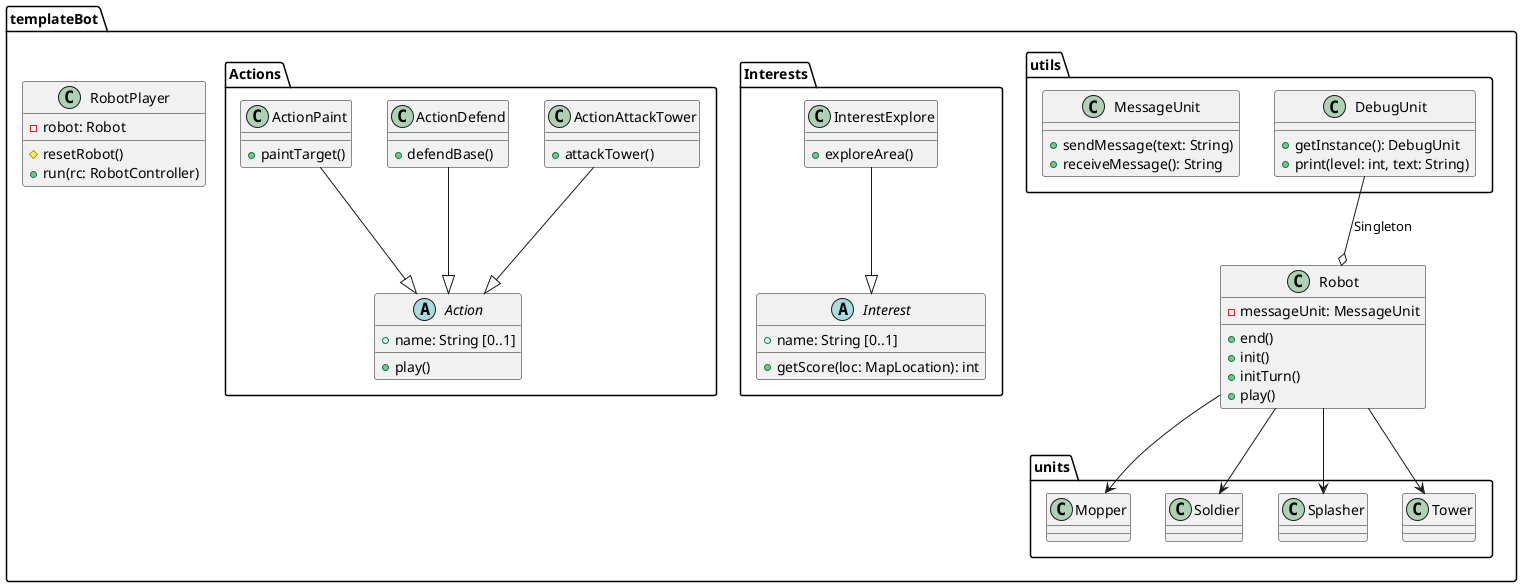 @startuml
package "templateBot" {
package "units" {
  class Mopper
  class Soldier
  class Splasher
  class Tower
}

package "utils" {
  class DebugUnit {
    + getInstance(): DebugUnit
    + print(level: int, text: String)
  }
  class MessageUnit {
    + sendMessage(text: String)
    + receiveMessage(): String
  }
}


  class Robot {
    + end()
    + init()
    + initTurn()
    + play()
    - messageUnit: MessageUnit
  }
  class RobotPlayer {
    # resetRobot()
    + run(rc: RobotController)
    - robot: Robot
  }


package "Interests" {
  abstract class Interest {
    + name: String [0..1]
    + getScore(loc: MapLocation): int
  }
  class InterestExplore {
    + exploreArea()
  }
  InterestExplore --|> Interest
}

package "Actions" {
  abstract class Action {
    + name: String [0..1]
    + play()
  }
  class ActionAttackTower {
    + attackTower()
  }
  class ActionDefend {
    + defendBase()
  }
  class ActionPaint {
    + paintTarget()
  }
  ActionAttackTower --|> Action
  ActionDefend --|> Action
  ActionPaint --|> Action
}
}

Robot --> Mopper
Robot --> Soldier
Robot --> Splasher
Robot --> Tower

DebugUnit --o Robot : Singleton

@enduml
